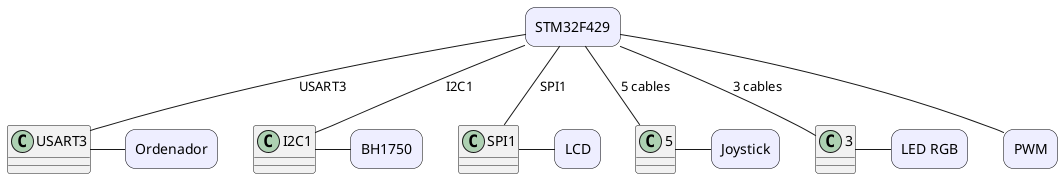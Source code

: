 @startuml

skinparam rectangle {
  BackgroundColor #EEEEFF
  BorderColor #000000
  RoundCorner 20
}

rectangle "STM32F429" as uC {
}

rectangle "Ordenador" as PC {
}

rectangle "BH1750" as BH1750 {
}

rectangle "LCD" as LCD {
}

rectangle "Joystick" as Joystick {
}

rectangle "LED RGB" as LED {
}

rectangle "PWM" as PWM {
}

uC -down- USART3 : USART3
USART3 - PC

uC -down- I2C1 : I2C1
I2C1 - BH1750

uC -down- SPI1 : SPI1
SPI1 - LCD

uC -down- 5 : 5 cables
5 - Joystick

uC -down- 3 : 3 cables
3 - LED

uC -down- PWM

@enduml
